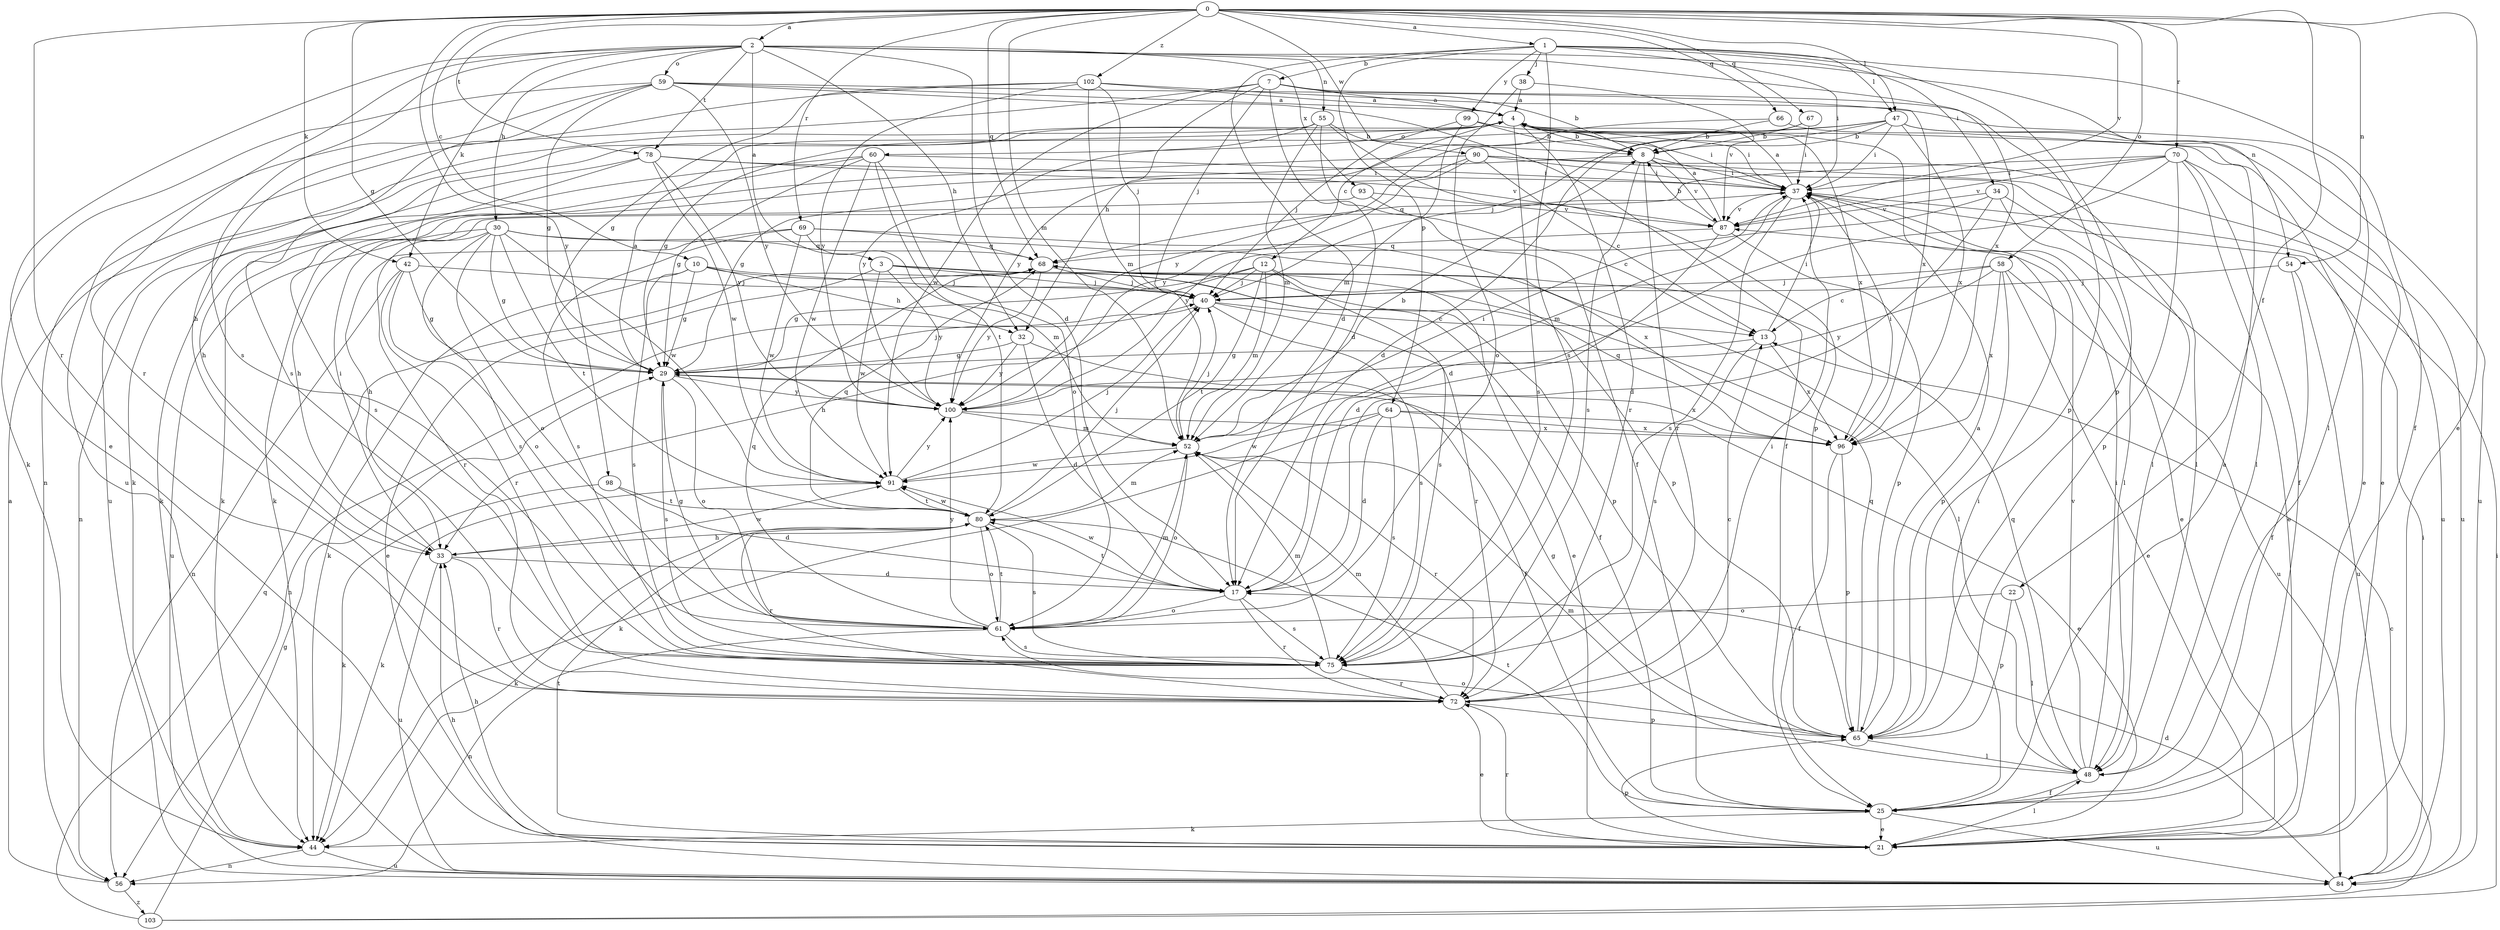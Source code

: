 strict digraph  {
0;
1;
2;
3;
4;
7;
8;
10;
12;
13;
17;
21;
22;
25;
29;
30;
32;
33;
34;
37;
38;
40;
42;
44;
47;
48;
52;
54;
55;
56;
58;
59;
60;
61;
64;
65;
66;
67;
68;
69;
70;
72;
75;
78;
80;
84;
87;
90;
91;
93;
96;
98;
99;
100;
102;
103;
0 -> 1  [label=a];
0 -> 2  [label=a];
0 -> 10  [label=c];
0 -> 21  [label=e];
0 -> 22  [label=f];
0 -> 29  [label=g];
0 -> 42  [label=k];
0 -> 47  [label=l];
0 -> 52  [label=m];
0 -> 54  [label=n];
0 -> 58  [label=o];
0 -> 66  [label=q];
0 -> 67  [label=q];
0 -> 68  [label=q];
0 -> 69  [label=r];
0 -> 70  [label=r];
0 -> 72  [label=r];
0 -> 78  [label=t];
0 -> 87  [label=v];
0 -> 90  [label=w];
0 -> 98  [label=y];
0 -> 102  [label=z];
1 -> 7  [label=b];
1 -> 17  [label=d];
1 -> 25  [label=f];
1 -> 34  [label=i];
1 -> 37  [label=i];
1 -> 38  [label=j];
1 -> 47  [label=l];
1 -> 64  [label=p];
1 -> 65  [label=p];
1 -> 75  [label=s];
1 -> 99  [label=y];
2 -> 3  [label=a];
2 -> 17  [label=d];
2 -> 21  [label=e];
2 -> 30  [label=h];
2 -> 32  [label=h];
2 -> 42  [label=k];
2 -> 54  [label=n];
2 -> 55  [label=n];
2 -> 59  [label=o];
2 -> 72  [label=r];
2 -> 75  [label=s];
2 -> 78  [label=t];
2 -> 93  [label=x];
2 -> 96  [label=x];
3 -> 21  [label=e];
3 -> 25  [label=f];
3 -> 40  [label=j];
3 -> 48  [label=l];
3 -> 91  [label=w];
3 -> 100  [label=y];
4 -> 8  [label=b];
4 -> 12  [label=c];
4 -> 37  [label=i];
4 -> 44  [label=k];
4 -> 60  [label=o];
4 -> 72  [label=r];
4 -> 75  [label=s];
4 -> 96  [label=x];
7 -> 4  [label=a];
7 -> 8  [label=b];
7 -> 17  [label=d];
7 -> 32  [label=h];
7 -> 40  [label=j];
7 -> 56  [label=n];
7 -> 65  [label=p];
7 -> 91  [label=w];
8 -> 37  [label=i];
8 -> 44  [label=k];
8 -> 48  [label=l];
8 -> 72  [label=r];
8 -> 75  [label=s];
8 -> 87  [label=v];
10 -> 29  [label=g];
10 -> 32  [label=h];
10 -> 40  [label=j];
10 -> 44  [label=k];
10 -> 65  [label=p];
10 -> 75  [label=s];
12 -> 21  [label=e];
12 -> 29  [label=g];
12 -> 33  [label=h];
12 -> 40  [label=j];
12 -> 52  [label=m];
12 -> 75  [label=s];
12 -> 80  [label=t];
13 -> 29  [label=g];
13 -> 37  [label=i];
13 -> 75  [label=s];
13 -> 96  [label=x];
17 -> 61  [label=o];
17 -> 72  [label=r];
17 -> 75  [label=s];
17 -> 80  [label=t];
17 -> 91  [label=w];
21 -> 33  [label=h];
21 -> 48  [label=l];
21 -> 65  [label=p];
21 -> 72  [label=r];
21 -> 80  [label=t];
22 -> 48  [label=l];
22 -> 61  [label=o];
22 -> 65  [label=p];
25 -> 4  [label=a];
25 -> 21  [label=e];
25 -> 37  [label=i];
25 -> 44  [label=k];
25 -> 80  [label=t];
25 -> 84  [label=u];
29 -> 4  [label=a];
29 -> 40  [label=j];
29 -> 61  [label=o];
29 -> 75  [label=s];
29 -> 96  [label=x];
29 -> 100  [label=y];
30 -> 29  [label=g];
30 -> 61  [label=o];
30 -> 65  [label=p];
30 -> 68  [label=q];
30 -> 72  [label=r];
30 -> 75  [label=s];
30 -> 80  [label=t];
30 -> 84  [label=u];
30 -> 91  [label=w];
32 -> 17  [label=d];
32 -> 25  [label=f];
32 -> 29  [label=g];
32 -> 100  [label=y];
33 -> 17  [label=d];
33 -> 37  [label=i];
33 -> 72  [label=r];
33 -> 84  [label=u];
33 -> 91  [label=w];
34 -> 17  [label=d];
34 -> 21  [label=e];
34 -> 48  [label=l];
34 -> 87  [label=v];
34 -> 100  [label=y];
37 -> 4  [label=a];
37 -> 21  [label=e];
37 -> 52  [label=m];
37 -> 75  [label=s];
37 -> 87  [label=v];
38 -> 4  [label=a];
38 -> 61  [label=o];
38 -> 87  [label=v];
40 -> 13  [label=c];
40 -> 56  [label=n];
40 -> 72  [label=r];
40 -> 75  [label=s];
42 -> 29  [label=g];
42 -> 40  [label=j];
42 -> 56  [label=n];
42 -> 61  [label=o];
42 -> 72  [label=r];
44 -> 56  [label=n];
44 -> 84  [label=u];
47 -> 8  [label=b];
47 -> 21  [label=e];
47 -> 29  [label=g];
47 -> 37  [label=i];
47 -> 40  [label=j];
47 -> 84  [label=u];
47 -> 96  [label=x];
47 -> 100  [label=y];
48 -> 25  [label=f];
48 -> 37  [label=i];
48 -> 52  [label=m];
48 -> 68  [label=q];
48 -> 87  [label=v];
52 -> 8  [label=b];
52 -> 37  [label=i];
52 -> 40  [label=j];
52 -> 61  [label=o];
52 -> 72  [label=r];
52 -> 91  [label=w];
54 -> 25  [label=f];
54 -> 40  [label=j];
54 -> 84  [label=u];
55 -> 8  [label=b];
55 -> 25  [label=f];
55 -> 52  [label=m];
55 -> 65  [label=p];
55 -> 84  [label=u];
55 -> 100  [label=y];
56 -> 4  [label=a];
56 -> 103  [label=z];
58 -> 13  [label=c];
58 -> 21  [label=e];
58 -> 40  [label=j];
58 -> 65  [label=p];
58 -> 84  [label=u];
58 -> 96  [label=x];
58 -> 100  [label=y];
59 -> 4  [label=a];
59 -> 25  [label=f];
59 -> 29  [label=g];
59 -> 33  [label=h];
59 -> 44  [label=k];
59 -> 48  [label=l];
59 -> 84  [label=u];
59 -> 100  [label=y];
60 -> 29  [label=g];
60 -> 33  [label=h];
60 -> 37  [label=i];
60 -> 44  [label=k];
60 -> 61  [label=o];
60 -> 80  [label=t];
60 -> 91  [label=w];
61 -> 29  [label=g];
61 -> 52  [label=m];
61 -> 56  [label=n];
61 -> 68  [label=q];
61 -> 75  [label=s];
61 -> 80  [label=t];
61 -> 100  [label=y];
64 -> 17  [label=d];
64 -> 21  [label=e];
64 -> 44  [label=k];
64 -> 75  [label=s];
64 -> 91  [label=w];
64 -> 96  [label=x];
65 -> 4  [label=a];
65 -> 29  [label=g];
65 -> 48  [label=l];
65 -> 61  [label=o];
65 -> 68  [label=q];
66 -> 8  [label=b];
66 -> 21  [label=e];
66 -> 100  [label=y];
67 -> 8  [label=b];
67 -> 17  [label=d];
67 -> 37  [label=i];
68 -> 40  [label=j];
68 -> 100  [label=y];
69 -> 33  [label=h];
69 -> 52  [label=m];
69 -> 68  [label=q];
69 -> 75  [label=s];
69 -> 91  [label=w];
69 -> 96  [label=x];
70 -> 17  [label=d];
70 -> 25  [label=f];
70 -> 37  [label=i];
70 -> 48  [label=l];
70 -> 65  [label=p];
70 -> 68  [label=q];
70 -> 84  [label=u];
70 -> 87  [label=v];
72 -> 13  [label=c];
72 -> 21  [label=e];
72 -> 37  [label=i];
72 -> 52  [label=m];
72 -> 65  [label=p];
75 -> 52  [label=m];
75 -> 72  [label=r];
78 -> 37  [label=i];
78 -> 56  [label=n];
78 -> 75  [label=s];
78 -> 87  [label=v];
78 -> 91  [label=w];
78 -> 100  [label=y];
80 -> 33  [label=h];
80 -> 40  [label=j];
80 -> 44  [label=k];
80 -> 52  [label=m];
80 -> 61  [label=o];
80 -> 68  [label=q];
80 -> 72  [label=r];
80 -> 75  [label=s];
80 -> 91  [label=w];
84 -> 17  [label=d];
84 -> 33  [label=h];
84 -> 37  [label=i];
87 -> 4  [label=a];
87 -> 8  [label=b];
87 -> 17  [label=d];
87 -> 65  [label=p];
87 -> 68  [label=q];
90 -> 13  [label=c];
90 -> 29  [label=g];
90 -> 37  [label=i];
90 -> 44  [label=k];
90 -> 48  [label=l];
90 -> 84  [label=u];
90 -> 100  [label=y];
91 -> 40  [label=j];
91 -> 44  [label=k];
91 -> 80  [label=t];
91 -> 100  [label=y];
93 -> 13  [label=c];
93 -> 33  [label=h];
93 -> 87  [label=v];
96 -> 25  [label=f];
96 -> 37  [label=i];
96 -> 65  [label=p];
96 -> 68  [label=q];
98 -> 17  [label=d];
98 -> 44  [label=k];
98 -> 80  [label=t];
99 -> 8  [label=b];
99 -> 37  [label=i];
99 -> 40  [label=j];
99 -> 52  [label=m];
100 -> 52  [label=m];
100 -> 96  [label=x];
102 -> 4  [label=a];
102 -> 29  [label=g];
102 -> 40  [label=j];
102 -> 52  [label=m];
102 -> 75  [label=s];
102 -> 96  [label=x];
102 -> 100  [label=y];
103 -> 13  [label=c];
103 -> 29  [label=g];
103 -> 37  [label=i];
103 -> 68  [label=q];
}
